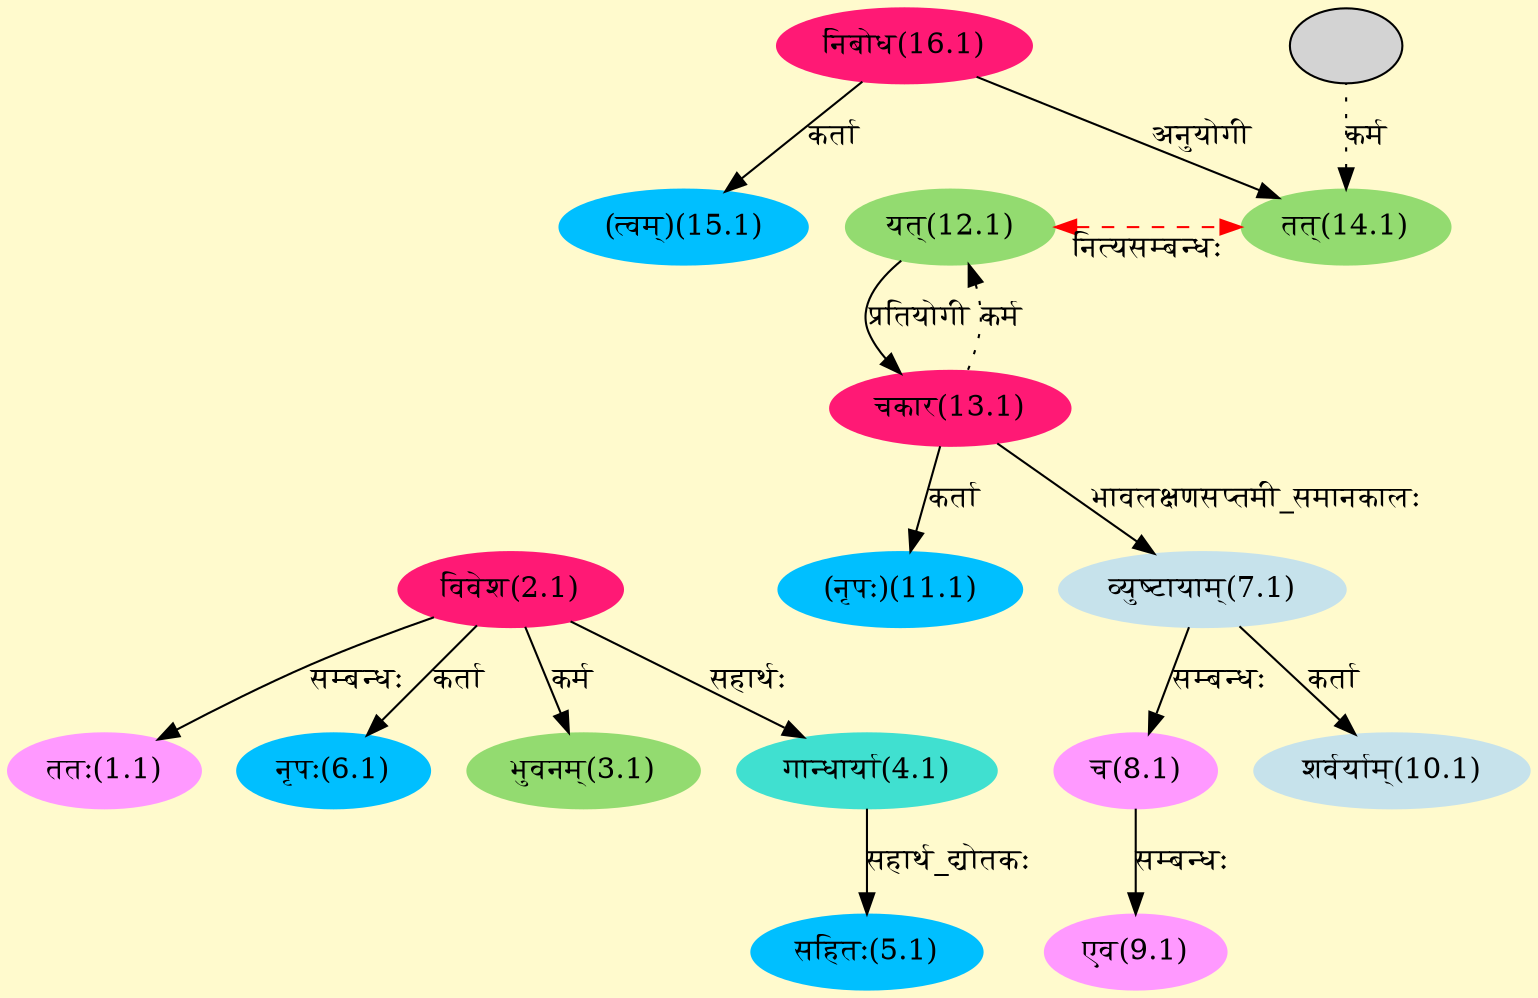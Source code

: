 digraph G{
rankdir=BT;
 compound=true;
 bgcolor="lemonchiffon1";
Node1_1 [style=filled, color="#FF99FF" label = "ततः(1.1)"]
Node2_1 [style=filled, color="#FF1975" label = "विवेश(2.1)"]
Node6_1 [style=filled, color="#00BFFF" label = "नृपः(6.1)"]
Node [style=filled, color="" label = "()"]
Node3_1 [style=filled, color="#93DB70" label = "भुवनम्(3.1)"]
Node4_1 [style=filled, color="#40E0D0" label = "गान्धार्या(4.1)"]
Node5_1 [style=filled, color="#00BFFF" label = "सहितः(5.1)"]
Node7_1 [style=filled, color="#C6E2EB" label = "व्युष्टायाम्(7.1)"]
Node13_1 [style=filled, color="#FF1975" label = "चकार(13.1)"]
Node8_1 [style=filled, color="#FF99FF" label = "च(8.1)"]
Node9_1 [style=filled, color="#FF99FF" label = "एव(9.1)"]
Node10_1 [style=filled, color="#C6E2EB" label = "शर्वर्याम्(10.1)"]
Node11_1 [style=filled, color="#00BFFF" label = "(नृपः)(11.1)"]
Node12_1 [style=filled, color="#93DB70" label = "यत्(12.1)"]
Node14_1 [style=filled, color="#93DB70" label = "तत्(14.1)"]
Node16_1 [style=filled, color="#FF1975" label = "निबोध(16.1)"]
Node16 [style=filled, color="" label = ""]
Node15_1 [style=filled, color="#00BFFF" label = "(त्वम्)(15.1)"]
{rank = same; Node12_1; Node14_1;}
/* Start of Relations section */

Node1_1 -> Node2_1 [  label="सम्बन्धः"  dir="back" ]
Node3_1 -> Node2_1 [  label="कर्म"  dir="back" ]
Node4_1 -> Node2_1 [  label="सहार्थः"  dir="back" ]
Node5_1 -> Node4_1 [  label="सहार्थ_द्योतकः"  dir="back" ]
Node6_1 -> Node2_1 [  label="कर्ता"  dir="back" ]
Node7_1 -> Node13_1 [  label="भावलक्षणसप्तमी_समानकालः"  dir="back" ]
Node8_1 -> Node7_1 [  label="सम्बन्धः"  dir="back" ]
Node9_1 -> Node8_1 [  label="सम्बन्धः"  dir="back" ]
Node10_1 -> Node7_1 [  label="कर्ता"  dir="back" ]
Node11_1 -> Node13_1 [  label="कर्ता"  dir="back" ]
Node12_1 -> Node14_1 [ style=dashed color="red" label="नित्यसम्बन्धः"  dir="both" ]
Node12_1 -> Node13_1 [ style=dotted label="कर्म"  dir="back" ]
Node13_1 -> Node12_1 [  label="प्रतियोगी"  dir="back" ]
Node14_1 -> Node16_1 [  label="अनुयोगी"  dir="back" ]
Node14_1 -> Node16 [ style=dotted label="कर्म"  dir="back" ]
Node15_1 -> Node16_1 [  label="कर्ता"  dir="back" ]
}
